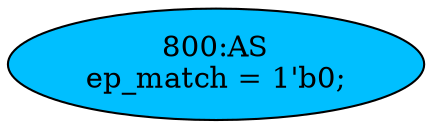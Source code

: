 strict digraph "" {
	node [label="\N"];
	"800:AS"	 [ast="<pyverilog.vparser.ast.Assign object at 0x7f0a38eae950>",
		def_var="['ep_match']",
		fillcolor=deepskyblue,
		label="800:AS
ep_match = 1'b0;",
		statements="[]",
		style=filled,
		typ=Assign,
		use_var="[]"];
}

